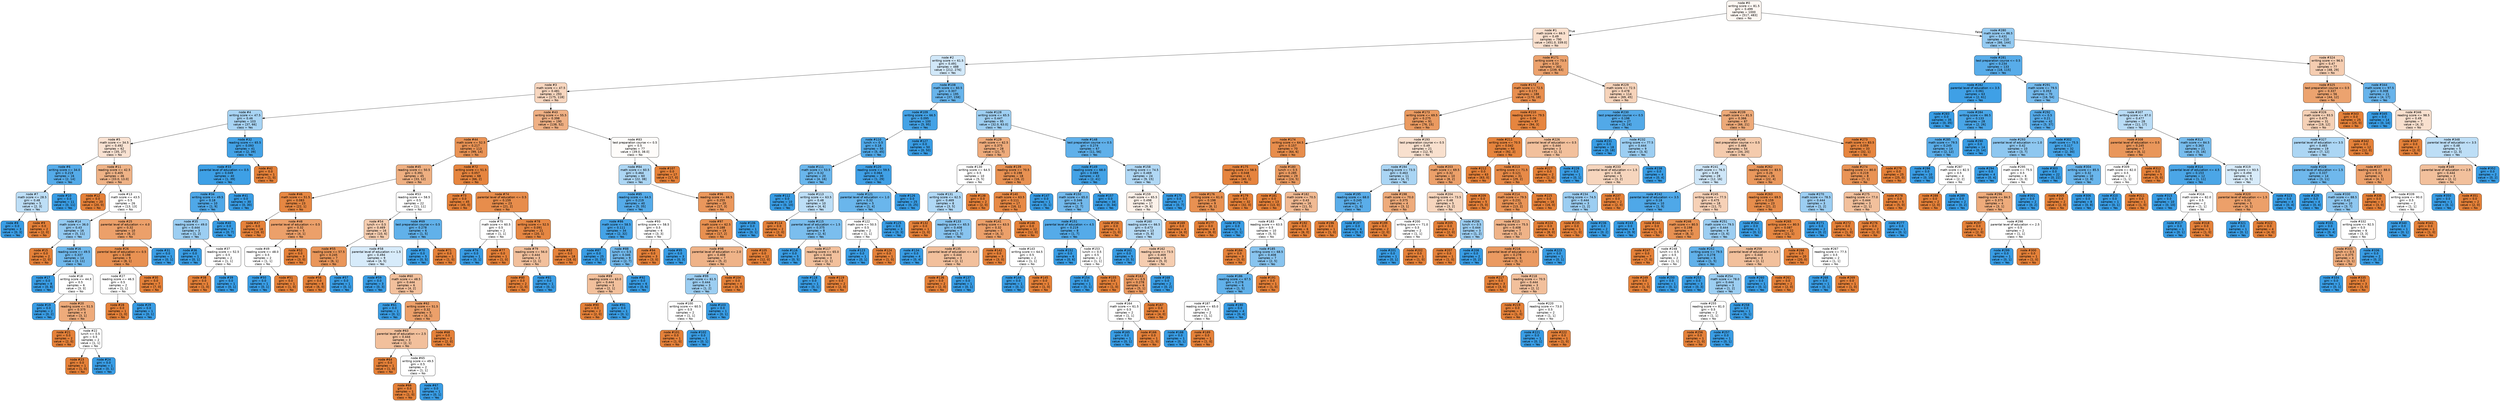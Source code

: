 digraph Tree {
node [shape=box, style="filled, rounded", color="black", fontname="helvetica"] ;
edge [fontname="helvetica"] ;
0 [label="node #0\nwriting score <= 81.5\ngini = 0.499\nsamples = 1000\nvalue = [517, 483]\nclass = No", fillcolor="#fdf7f2"] ;
1 [label="node #1\nmath score <= 66.5\ngini = 0.49\nsamples = 790\nvalue = [451.0, 339.0]\nclass = No", fillcolor="#f9e0ce"] ;
0 -> 1 [labeldistance=2.5, labelangle=45, headlabel="True"] ;
2 [label="node #2\nwriting score <= 61.5\ngini = 0.491\nsamples = 488\nvalue = [212, 276]\nclass = Yes", fillcolor="#d1e8f9"] ;
1 -> 2 ;
3 [label="node #3\nmath score <= 47.5\ngini = 0.481\nsamples = 293\nvalue = [175, 118]\nclass = No", fillcolor="#f7d6bf"] ;
2 -> 3 ;
4 [label="node #4\nwriting score <= 47.5\ngini = 0.46\nsamples = 103\nvalue = [37, 66]\nclass = Yes", fillcolor="#a8d4f4"] ;
3 -> 4 ;
5 [label="node #5\nmath score <= 34.5\ngini = 0.492\nsamples = 62\nvalue = [35, 27]\nclass = No", fillcolor="#f9e2d2"] ;
4 -> 5 ;
6 [label="node #6\nwriting score <= 34.0\ngini = 0.219\nsamples = 16\nvalue = [2, 14]\nclass = Yes", fillcolor="#55abe9"] ;
5 -> 6 ;
7 [label="node #7\nmath score <= 28.5\ngini = 0.48\nsamples = 5\nvalue = [2, 3]\nclass = Yes", fillcolor="#bddef6"] ;
6 -> 7 ;
8 [label="node #8\ngini = 0.0\nsamples = 3\nvalue = [0, 3]\nclass = Yes", fillcolor="#399de5"] ;
7 -> 8 ;
9 [label="node #9\ngini = 0.0\nsamples = 2\nvalue = [2, 0]\nclass = No", fillcolor="#e58139"] ;
7 -> 9 ;
10 [label="node #10\ngini = 0.0\nsamples = 11\nvalue = [0, 11]\nclass = Yes", fillcolor="#399de5"] ;
6 -> 10 ;
11 [label="node #11\nreading score <= 42.5\ngini = 0.405\nsamples = 46\nvalue = [33.0, 13.0]\nclass = No", fillcolor="#efb387"] ;
5 -> 11 ;
12 [label="node #12\ngini = 0.0\nsamples = 20\nvalue = [20, 0]\nclass = No", fillcolor="#e58139"] ;
11 -> 12 ;
13 [label="node #13\nmath score <= 43.5\ngini = 0.5\nsamples = 26\nvalue = [13, 13]\nclass = No", fillcolor="#ffffff"] ;
11 -> 13 ;
14 [label="node #14\nmath score <= 36.0\ngini = 0.43\nsamples = 16\nvalue = [5, 11]\nclass = Yes", fillcolor="#93caf1"] ;
13 -> 14 ;
15 [label="node #15\ngini = 0.0\nsamples = 2\nvalue = [2, 0]\nclass = No", fillcolor="#e58139"] ;
14 -> 15 ;
16 [label="node #16\nreading score <= 49.5\ngini = 0.337\nsamples = 14\nvalue = [3, 11]\nclass = Yes", fillcolor="#6fb8ec"] ;
14 -> 16 ;
17 [label="node #17\ngini = 0.0\nsamples = 8\nvalue = [0, 8]\nclass = Yes", fillcolor="#399de5"] ;
16 -> 17 ;
18 [label="node #18\nwriting score <= 44.5\ngini = 0.5\nsamples = 6\nvalue = [3, 3]\nclass = No", fillcolor="#ffffff"] ;
16 -> 18 ;
19 [label="node #19\ngini = 0.0\nsamples = 2\nvalue = [0, 2]\nclass = Yes", fillcolor="#399de5"] ;
18 -> 19 ;
20 [label="node #20\nreading score <= 51.5\ngini = 0.375\nsamples = 4\nvalue = [3, 1]\nclass = No", fillcolor="#eeab7b"] ;
18 -> 20 ;
21 [label="node #21\ngini = 0.0\nsamples = 2\nvalue = [2, 0]\nclass = No", fillcolor="#e58139"] ;
20 -> 21 ;
22 [label="node #22\nlunch <= 0.5\ngini = 0.5\nsamples = 2\nvalue = [1, 1]\nclass = No", fillcolor="#ffffff"] ;
20 -> 22 ;
23 [label="node #23\ngini = 0.0\nsamples = 1\nvalue = [1, 0]\nclass = No", fillcolor="#e58139"] ;
22 -> 23 ;
24 [label="node #24\ngini = 0.0\nsamples = 1\nvalue = [0, 1]\nclass = Yes", fillcolor="#399de5"] ;
22 -> 24 ;
25 [label="node #25\nparental level of education <= 4.0\ngini = 0.32\nsamples = 10\nvalue = [8, 2]\nclass = No", fillcolor="#eca06a"] ;
13 -> 25 ;
26 [label="node #26\nparental level of education <= 0.5\ngini = 0.198\nsamples = 9\nvalue = [8, 1]\nclass = No", fillcolor="#e89152"] ;
25 -> 26 ;
27 [label="node #27\nreading score <= 46.5\ngini = 0.5\nsamples = 2\nvalue = [1, 1]\nclass = No", fillcolor="#ffffff"] ;
26 -> 27 ;
28 [label="node #28\ngini = 0.0\nsamples = 1\nvalue = [1, 0]\nclass = No", fillcolor="#e58139"] ;
27 -> 28 ;
29 [label="node #29\ngini = 0.0\nsamples = 1\nvalue = [0, 1]\nclass = Yes", fillcolor="#399de5"] ;
27 -> 29 ;
30 [label="node #30\ngini = 0.0\nsamples = 7\nvalue = [7, 0]\nclass = No", fillcolor="#e58139"] ;
26 -> 30 ;
31 [label="node #31\ngini = 0.0\nsamples = 1\nvalue = [0, 1]\nclass = Yes", fillcolor="#399de5"] ;
25 -> 31 ;
32 [label="node #32\nreading score <= 65.5\ngini = 0.093\nsamples = 41\nvalue = [2, 39]\nclass = Yes", fillcolor="#43a2e6"] ;
4 -> 32 ;
33 [label="node #33\nparental level of education <= 0.5\ngini = 0.049\nsamples = 40\nvalue = [1, 39]\nclass = Yes", fillcolor="#3ea0e6"] ;
32 -> 33 ;
34 [label="node #34\nwriting score <= 49.5\ngini = 0.18\nsamples = 10\nvalue = [1, 9]\nclass = Yes", fillcolor="#4fa8e8"] ;
33 -> 34 ;
35 [label="node #35\nreading score <= 49.0\ngini = 0.444\nsamples = 3\nvalue = [1, 2]\nclass = Yes", fillcolor="#9ccef2"] ;
34 -> 35 ;
36 [label="node #36\ngini = 0.0\nsamples = 1\nvalue = [0, 1]\nclass = Yes", fillcolor="#399de5"] ;
35 -> 36 ;
37 [label="node #37\nreading score <= 52.5\ngini = 0.5\nsamples = 2\nvalue = [1, 1]\nclass = No", fillcolor="#ffffff"] ;
35 -> 37 ;
38 [label="node #38\ngini = 0.0\nsamples = 1\nvalue = [1, 0]\nclass = No", fillcolor="#e58139"] ;
37 -> 38 ;
39 [label="node #39\ngini = 0.0\nsamples = 1\nvalue = [0, 1]\nclass = Yes", fillcolor="#399de5"] ;
37 -> 39 ;
40 [label="node #40\ngini = 0.0\nsamples = 7\nvalue = [0, 7]\nclass = Yes", fillcolor="#399de5"] ;
34 -> 40 ;
41 [label="node #41\ngini = 0.0\nsamples = 30\nvalue = [0, 30]\nclass = Yes", fillcolor="#399de5"] ;
33 -> 41 ;
42 [label="node #42\ngini = 0.0\nsamples = 1\nvalue = [1, 0]\nclass = No", fillcolor="#e58139"] ;
32 -> 42 ;
43 [label="node #43\nwriting score <= 55.5\ngini = 0.398\nsamples = 190\nvalue = [138, 52]\nclass = No", fillcolor="#efb084"] ;
3 -> 43 ;
44 [label="node #44\nmath score <= 52.5\ngini = 0.217\nsamples = 113\nvalue = [99, 14]\nclass = No", fillcolor="#e99355"] ;
43 -> 44 ;
45 [label="node #45\nreading score <= 50.5\ngini = 0.391\nsamples = 45\nvalue = [33, 12]\nclass = No", fillcolor="#eeaf81"] ;
44 -> 45 ;
46 [label="node #46\nmath score <= 51.5\ngini = 0.083\nsamples = 23\nvalue = [22, 1]\nclass = No", fillcolor="#e68742"] ;
45 -> 46 ;
47 [label="node #47\ngini = 0.0\nsamples = 18\nvalue = [18, 0]\nclass = No", fillcolor="#e58139"] ;
46 -> 47 ;
48 [label="node #48\nparental level of education <= 0.5\ngini = 0.32\nsamples = 5\nvalue = [4, 1]\nclass = No", fillcolor="#eca06a"] ;
46 -> 48 ;
49 [label="node #49\nreading score <= 48.0\ngini = 0.5\nsamples = 2\nvalue = [1, 1]\nclass = No", fillcolor="#ffffff"] ;
48 -> 49 ;
50 [label="node #50\ngini = 0.0\nsamples = 1\nvalue = [0, 1]\nclass = Yes", fillcolor="#399de5"] ;
49 -> 50 ;
51 [label="node #51\ngini = 0.0\nsamples = 1\nvalue = [1, 0]\nclass = No", fillcolor="#e58139"] ;
49 -> 51 ;
52 [label="node #52\ngini = 0.0\nsamples = 3\nvalue = [3, 0]\nclass = No", fillcolor="#e58139"] ;
48 -> 52 ;
53 [label="node #53\nreading score <= 58.5\ngini = 0.5\nsamples = 22\nvalue = [11, 11]\nclass = No", fillcolor="#ffffff"] ;
45 -> 53 ;
54 [label="node #54\nlunch <= 0.5\ngini = 0.469\nsamples = 16\nvalue = [10, 6]\nclass = No", fillcolor="#f5cdb0"] ;
53 -> 54 ;
55 [label="node #55\nreading score <= 57.5\ngini = 0.245\nsamples = 7\nvalue = [6, 1]\nclass = No", fillcolor="#e9965a"] ;
54 -> 55 ;
56 [label="node #56\ngini = 0.0\nsamples = 6\nvalue = [6, 0]\nclass = No", fillcolor="#e58139"] ;
55 -> 56 ;
57 [label="node #57\ngini = 0.0\nsamples = 1\nvalue = [0, 1]\nclass = Yes", fillcolor="#399de5"] ;
55 -> 57 ;
58 [label="node #58\nparental level of education <= 1.5\ngini = 0.494\nsamples = 9\nvalue = [4, 5]\nclass = Yes", fillcolor="#d7ebfa"] ;
54 -> 58 ;
59 [label="node #59\ngini = 0.0\nsamples = 3\nvalue = [0, 3]\nclass = Yes", fillcolor="#399de5"] ;
58 -> 59 ;
60 [label="node #60\nmath score <= 48.5\ngini = 0.444\nsamples = 6\nvalue = [4, 2]\nclass = No", fillcolor="#f2c09c"] ;
58 -> 60 ;
61 [label="node #61\ngini = 0.0\nsamples = 1\nvalue = [0, 1]\nclass = Yes", fillcolor="#399de5"] ;
60 -> 61 ;
62 [label="node #62\nwriting score <= 51.5\ngini = 0.32\nsamples = 5\nvalue = [4, 1]\nclass = No", fillcolor="#eca06a"] ;
60 -> 62 ;
63 [label="node #63\nparental level of education <= 2.5\ngini = 0.444\nsamples = 3\nvalue = [2, 1]\nclass = No", fillcolor="#f2c09c"] ;
62 -> 63 ;
64 [label="node #64\ngini = 0.0\nsamples = 1\nvalue = [1, 0]\nclass = No", fillcolor="#e58139"] ;
63 -> 64 ;
65 [label="node #65\nwriting score <= 49.5\ngini = 0.5\nsamples = 2\nvalue = [1, 1]\nclass = No", fillcolor="#ffffff"] ;
63 -> 65 ;
66 [label="node #66\ngini = 0.0\nsamples = 1\nvalue = [1, 0]\nclass = No", fillcolor="#e58139"] ;
65 -> 66 ;
67 [label="node #67\ngini = 0.0\nsamples = 1\nvalue = [0, 1]\nclass = Yes", fillcolor="#399de5"] ;
65 -> 67 ;
68 [label="node #68\ngini = 0.0\nsamples = 2\nvalue = [2, 0]\nclass = No", fillcolor="#e58139"] ;
62 -> 68 ;
69 [label="node #69\ntest preparation course <= 0.5\ngini = 0.278\nsamples = 6\nvalue = [1, 5]\nclass = Yes", fillcolor="#61b1ea"] ;
53 -> 69 ;
70 [label="node #70\ngini = 0.0\nsamples = 5\nvalue = [0, 5]\nclass = Yes", fillcolor="#399de5"] ;
69 -> 70 ;
71 [label="node #71\ngini = 0.0\nsamples = 1\nvalue = [1, 0]\nclass = No", fillcolor="#e58139"] ;
69 -> 71 ;
72 [label="node #72\nwriting score <= 51.5\ngini = 0.057\nsamples = 68\nvalue = [66, 2]\nclass = No", fillcolor="#e6853f"] ;
44 -> 72 ;
73 [label="node #73\ngini = 0.0\nsamples = 45\nvalue = [45, 0]\nclass = No", fillcolor="#e58139"] ;
72 -> 73 ;
74 [label="node #74\nparental level of education <= 0.5\ngini = 0.159\nsamples = 23\nvalue = [21, 2]\nclass = No", fillcolor="#e78d4c"] ;
72 -> 74 ;
75 [label="node #75\nmath score <= 60.5\ngini = 0.5\nsamples = 2\nvalue = [1, 1]\nclass = No", fillcolor="#ffffff"] ;
74 -> 75 ;
76 [label="node #76\ngini = 0.0\nsamples = 1\nvalue = [0, 1]\nclass = Yes", fillcolor="#399de5"] ;
75 -> 76 ;
77 [label="node #77\ngini = 0.0\nsamples = 1\nvalue = [1, 0]\nclass = No", fillcolor="#e58139"] ;
75 -> 77 ;
78 [label="node #78\nwriting score <= 52.5\ngini = 0.091\nsamples = 21\nvalue = [20, 1]\nclass = No", fillcolor="#e68743"] ;
74 -> 78 ;
79 [label="node #79\nreading score <= 56.0\ngini = 0.444\nsamples = 3\nvalue = [2, 1]\nclass = No", fillcolor="#f2c09c"] ;
78 -> 79 ;
80 [label="node #80\ngini = 0.0\nsamples = 2\nvalue = [2, 0]\nclass = No", fillcolor="#e58139"] ;
79 -> 80 ;
81 [label="node #81\ngini = 0.0\nsamples = 1\nvalue = [0, 1]\nclass = Yes", fillcolor="#399de5"] ;
79 -> 81 ;
82 [label="node #82\ngini = 0.0\nsamples = 18\nvalue = [18, 0]\nclass = No", fillcolor="#e58139"] ;
78 -> 82 ;
83 [label="node #83\ntest preparation course <= 0.5\ngini = 0.5\nsamples = 77\nvalue = [39.0, 38.0]\nclass = No", fillcolor="#fefcfa"] ;
43 -> 83 ;
84 [label="node #84\nmath score <= 60.5\ngini = 0.464\nsamples = 60\nvalue = [22, 38]\nclass = Yes", fillcolor="#acd6f4"] ;
83 -> 84 ;
85 [label="node #85\nreading score <= 64.5\ngini = 0.219\nsamples = 40\nvalue = [5, 35]\nclass = Yes", fillcolor="#55abe9"] ;
84 -> 85 ;
86 [label="node #86\nmath score <= 58.5\ngini = 0.111\nsamples = 34\nvalue = [2, 32]\nclass = Yes", fillcolor="#45a3e7"] ;
85 -> 86 ;
87 [label="node #87\ngini = 0.0\nsamples = 25\nvalue = [0, 25]\nclass = Yes", fillcolor="#399de5"] ;
86 -> 87 ;
88 [label="node #88\nlunch <= 0.5\ngini = 0.346\nsamples = 9\nvalue = [2, 7]\nclass = Yes", fillcolor="#72b9ec"] ;
86 -> 88 ;
89 [label="node #89\nreading score <= 63.0\ngini = 0.444\nsamples = 3\nvalue = [2, 1]\nclass = No", fillcolor="#f2c09c"] ;
88 -> 89 ;
90 [label="node #90\ngini = 0.0\nsamples = 2\nvalue = [2, 0]\nclass = No", fillcolor="#e58139"] ;
89 -> 90 ;
91 [label="node #91\ngini = 0.0\nsamples = 1\nvalue = [0, 1]\nclass = Yes", fillcolor="#399de5"] ;
89 -> 91 ;
92 [label="node #92\ngini = 0.0\nsamples = 6\nvalue = [0, 6]\nclass = Yes", fillcolor="#399de5"] ;
88 -> 92 ;
93 [label="node #93\nwriting score <= 58.5\ngini = 0.5\nsamples = 6\nvalue = [3, 3]\nclass = No", fillcolor="#ffffff"] ;
85 -> 93 ;
94 [label="node #94\ngini = 0.0\nsamples = 3\nvalue = [3, 0]\nclass = No", fillcolor="#e58139"] ;
93 -> 94 ;
95 [label="node #95\ngini = 0.0\nsamples = 3\nvalue = [0, 3]\nclass = Yes", fillcolor="#399de5"] ;
93 -> 95 ;
96 [label="node #96\nreading score <= 66.5\ngini = 0.255\nsamples = 20\nvalue = [17, 3]\nclass = No", fillcolor="#ea975c"] ;
84 -> 96 ;
97 [label="node #97\nmath score <= 62.5\ngini = 0.188\nsamples = 19\nvalue = [17, 2]\nclass = No", fillcolor="#e89050"] ;
96 -> 97 ;
98 [label="node #98\nparental level of education <= 2.0\ngini = 0.408\nsamples = 7\nvalue = [5, 2]\nclass = No", fillcolor="#efb388"] ;
97 -> 98 ;
99 [label="node #99\nmath score <= 61.5\ngini = 0.444\nsamples = 3\nvalue = [1, 2]\nclass = Yes", fillcolor="#9ccef2"] ;
98 -> 99 ;
100 [label="node #100\nwriting score <= 60.5\ngini = 0.5\nsamples = 2\nvalue = [1, 1]\nclass = No", fillcolor="#ffffff"] ;
99 -> 100 ;
101 [label="node #101\ngini = 0.0\nsamples = 1\nvalue = [1, 0]\nclass = No", fillcolor="#e58139"] ;
100 -> 101 ;
102 [label="node #102\ngini = 0.0\nsamples = 1\nvalue = [0, 1]\nclass = Yes", fillcolor="#399de5"] ;
100 -> 102 ;
103 [label="node #103\ngini = 0.0\nsamples = 1\nvalue = [0, 1]\nclass = Yes", fillcolor="#399de5"] ;
99 -> 103 ;
104 [label="node #104\ngini = 0.0\nsamples = 4\nvalue = [4, 0]\nclass = No", fillcolor="#e58139"] ;
98 -> 104 ;
105 [label="node #105\ngini = 0.0\nsamples = 12\nvalue = [12, 0]\nclass = No", fillcolor="#e58139"] ;
97 -> 105 ;
106 [label="node #106\ngini = 0.0\nsamples = 1\nvalue = [0, 1]\nclass = Yes", fillcolor="#399de5"] ;
96 -> 106 ;
107 [label="node #107\ngini = 0.0\nsamples = 17\nvalue = [17, 0]\nclass = No", fillcolor="#e58139"] ;
83 -> 107 ;
108 [label="node #108\nmath score <= 60.5\ngini = 0.307\nsamples = 195\nvalue = [37, 158]\nclass = Yes", fillcolor="#67b4eb"] ;
2 -> 108 ;
109 [label="node #109\nwriting score <= 66.5\ngini = 0.095\nsamples = 100\nvalue = [5, 95]\nclass = Yes", fillcolor="#43a2e6"] ;
108 -> 109 ;
110 [label="node #110\nlunch <= 0.5\ngini = 0.18\nsamples = 50\nvalue = [5, 45]\nclass = Yes", fillcolor="#4fa8e8"] ;
109 -> 110 ;
111 [label="node #111\nmath score <= 53.5\ngini = 0.32\nsamples = 20\nvalue = [4, 16]\nclass = Yes", fillcolor="#6ab6ec"] ;
110 -> 111 ;
112 [label="node #112\ngini = 0.0\nsamples = 10\nvalue = [0, 10]\nclass = Yes", fillcolor="#399de5"] ;
111 -> 112 ;
113 [label="node #113\nwriting score <= 63.5\ngini = 0.48\nsamples = 10\nvalue = [4, 6]\nclass = Yes", fillcolor="#bddef6"] ;
111 -> 113 ;
114 [label="node #114\ngini = 0.0\nsamples = 2\nvalue = [2, 0]\nclass = No", fillcolor="#e58139"] ;
113 -> 114 ;
115 [label="node #115\nparental level of education <= 1.5\ngini = 0.375\nsamples = 8\nvalue = [2, 6]\nclass = Yes", fillcolor="#7bbeee"] ;
113 -> 115 ;
116 [label="node #116\ngini = 0.0\nsamples = 5\nvalue = [0, 5]\nclass = Yes", fillcolor="#399de5"] ;
115 -> 116 ;
117 [label="node #117\nreading score <= 65.0\ngini = 0.444\nsamples = 3\nvalue = [2, 1]\nclass = No", fillcolor="#f2c09c"] ;
115 -> 117 ;
118 [label="node #118\ngini = 0.0\nsamples = 1\nvalue = [0, 1]\nclass = Yes", fillcolor="#399de5"] ;
117 -> 118 ;
119 [label="node #119\ngini = 0.0\nsamples = 2\nvalue = [2, 0]\nclass = No", fillcolor="#e58139"] ;
117 -> 119 ;
120 [label="node #120\nreading score <= 59.5\ngini = 0.064\nsamples = 30\nvalue = [1, 29]\nclass = Yes", fillcolor="#40a0e6"] ;
110 -> 120 ;
121 [label="node #121\nparental level of education <= 1.0\ngini = 0.32\nsamples = 5\nvalue = [1, 4]\nclass = Yes", fillcolor="#6ab6ec"] ;
120 -> 121 ;
122 [label="node #122\nmath score <= 50.5\ngini = 0.5\nsamples = 2\nvalue = [1, 1]\nclass = No", fillcolor="#ffffff"] ;
121 -> 122 ;
123 [label="node #123\ngini = 0.0\nsamples = 1\nvalue = [0, 1]\nclass = Yes", fillcolor="#399de5"] ;
122 -> 123 ;
124 [label="node #124\ngini = 0.0\nsamples = 1\nvalue = [1, 0]\nclass = No", fillcolor="#e58139"] ;
122 -> 124 ;
125 [label="node #125\ngini = 0.0\nsamples = 3\nvalue = [0, 3]\nclass = Yes", fillcolor="#399de5"] ;
121 -> 125 ;
126 [label="node #126\ngini = 0.0\nsamples = 25\nvalue = [0, 25]\nclass = Yes", fillcolor="#399de5"] ;
120 -> 126 ;
127 [label="node #127\ngini = 0.0\nsamples = 50\nvalue = [0, 50]\nclass = Yes", fillcolor="#399de5"] ;
109 -> 127 ;
128 [label="node #128\nwriting score <= 65.5\ngini = 0.447\nsamples = 95\nvalue = [32.0, 63.0]\nclass = Yes", fillcolor="#9ecff2"] ;
108 -> 128 ;
129 [label="node #129\nmath score <= 62.5\ngini = 0.375\nsamples = 28\nvalue = [21, 7]\nclass = No", fillcolor="#eeab7b"] ;
128 -> 129 ;
130 [label="node #130\nwriting score <= 64.5\ngini = 0.5\nsamples = 10\nvalue = [5, 5]\nclass = No", fillcolor="#ffffff"] ;
129 -> 130 ;
131 [label="node #131\nwriting score <= 62.5\ngini = 0.469\nsamples = 8\nvalue = [3, 5]\nclass = Yes", fillcolor="#b0d8f5"] ;
130 -> 131 ;
132 [label="node #132\ngini = 0.0\nsamples = 1\nvalue = [1, 0]\nclass = No", fillcolor="#e58139"] ;
131 -> 132 ;
133 [label="node #133\nreading score <= 65.5\ngini = 0.408\nsamples = 7\nvalue = [2, 5]\nclass = Yes", fillcolor="#88c4ef"] ;
131 -> 133 ;
134 [label="node #134\ngini = 0.0\nsamples = 4\nvalue = [0, 4]\nclass = Yes", fillcolor="#399de5"] ;
133 -> 134 ;
135 [label="node #135\nparental level of education <= 4.0\ngini = 0.444\nsamples = 3\nvalue = [2, 1]\nclass = No", fillcolor="#f2c09c"] ;
133 -> 135 ;
136 [label="node #136\ngini = 0.0\nsamples = 2\nvalue = [2, 0]\nclass = No", fillcolor="#e58139"] ;
135 -> 136 ;
137 [label="node #137\ngini = 0.0\nsamples = 1\nvalue = [0, 1]\nclass = Yes", fillcolor="#399de5"] ;
135 -> 137 ;
138 [label="node #138\ngini = 0.0\nsamples = 2\nvalue = [2, 0]\nclass = No", fillcolor="#e58139"] ;
130 -> 138 ;
139 [label="node #139\nreading score <= 70.5\ngini = 0.198\nsamples = 18\nvalue = [16, 2]\nclass = No", fillcolor="#e89152"] ;
129 -> 139 ;
140 [label="node #140\nmath score <= 63.5\ngini = 0.111\nsamples = 17\nvalue = [16, 1]\nclass = No", fillcolor="#e78945"] ;
139 -> 140 ;
141 [label="node #141\nwriting score <= 63.5\ngini = 0.32\nsamples = 5\nvalue = [4, 1]\nclass = No", fillcolor="#eca06a"] ;
140 -> 141 ;
142 [label="node #142\ngini = 0.0\nsamples = 3\nvalue = [3, 0]\nclass = No", fillcolor="#e58139"] ;
141 -> 142 ;
143 [label="node #143\nwriting score <= 64.5\ngini = 0.5\nsamples = 2\nvalue = [1, 1]\nclass = No", fillcolor="#ffffff"] ;
141 -> 143 ;
144 [label="node #144\ngini = 0.0\nsamples = 1\nvalue = [0, 1]\nclass = Yes", fillcolor="#399de5"] ;
143 -> 144 ;
145 [label="node #145\ngini = 0.0\nsamples = 1\nvalue = [1, 0]\nclass = No", fillcolor="#e58139"] ;
143 -> 145 ;
146 [label="node #146\ngini = 0.0\nsamples = 12\nvalue = [12, 0]\nclass = No", fillcolor="#e58139"] ;
140 -> 146 ;
147 [label="node #147\ngini = 0.0\nsamples = 1\nvalue = [0, 1]\nclass = Yes", fillcolor="#399de5"] ;
139 -> 147 ;
148 [label="node #148\ntest preparation course <= 0.5\ngini = 0.274\nsamples = 67\nvalue = [11, 56]\nclass = Yes", fillcolor="#60b0ea"] ;
128 -> 148 ;
149 [label="node #149\nreading score <= 68.0\ngini = 0.089\nsamples = 43\nvalue = [2, 41]\nclass = Yes", fillcolor="#43a2e6"] ;
148 -> 149 ;
150 [label="node #150\nmath score <= 65.0\ngini = 0.346\nsamples = 9\nvalue = [2, 7]\nclass = Yes", fillcolor="#72b9ec"] ;
149 -> 150 ;
151 [label="node #151\nparental level of education <= 4.5\ngini = 0.219\nsamples = 8\nvalue = [1, 7]\nclass = Yes", fillcolor="#55abe9"] ;
150 -> 151 ;
152 [label="node #152\ngini = 0.0\nsamples = 6\nvalue = [0, 6]\nclass = Yes", fillcolor="#399de5"] ;
151 -> 152 ;
153 [label="node #153\nlunch <= 0.5\ngini = 0.5\nsamples = 2\nvalue = [1, 1]\nclass = No", fillcolor="#ffffff"] ;
151 -> 153 ;
154 [label="node #154\ngini = 0.0\nsamples = 1\nvalue = [0, 1]\nclass = Yes", fillcolor="#399de5"] ;
153 -> 154 ;
155 [label="node #155\ngini = 0.0\nsamples = 1\nvalue = [1, 0]\nclass = No", fillcolor="#e58139"] ;
153 -> 155 ;
156 [label="node #156\ngini = 0.0\nsamples = 1\nvalue = [1, 0]\nclass = No", fillcolor="#e58139"] ;
150 -> 156 ;
157 [label="node #157\ngini = 0.0\nsamples = 34\nvalue = [0, 34]\nclass = Yes", fillcolor="#399de5"] ;
149 -> 157 ;
158 [label="node #158\nwriting score <= 74.5\ngini = 0.469\nsamples = 24\nvalue = [9, 15]\nclass = Yes", fillcolor="#b0d8f5"] ;
148 -> 158 ;
159 [label="node #159\nmath score <= 65.5\ngini = 0.498\nsamples = 17\nvalue = [9, 8]\nclass = No", fillcolor="#fcf1e9"] ;
158 -> 159 ;
160 [label="node #160\nreading score <= 66.5\ngini = 0.473\nsamples = 13\nvalue = [5, 8]\nclass = Yes", fillcolor="#b5daf5"] ;
159 -> 160 ;
161 [label="node #161\ngini = 0.0\nsamples = 5\nvalue = [0, 5]\nclass = Yes", fillcolor="#399de5"] ;
160 -> 161 ;
162 [label="node #162\nreading score <= 73.5\ngini = 0.469\nsamples = 8\nvalue = [5, 3]\nclass = No", fillcolor="#f5cdb0"] ;
160 -> 162 ;
163 [label="node #163\nlunch <= 0.5\ngini = 0.278\nsamples = 6\nvalue = [5, 1]\nclass = No", fillcolor="#ea9a61"] ;
162 -> 163 ;
164 [label="node #164\nmath score <= 61.5\ngini = 0.5\nsamples = 2\nvalue = [1, 1]\nclass = No", fillcolor="#ffffff"] ;
163 -> 164 ;
165 [label="node #165\ngini = 0.0\nsamples = 1\nvalue = [0, 1]\nclass = Yes", fillcolor="#399de5"] ;
164 -> 165 ;
166 [label="node #166\ngini = 0.0\nsamples = 1\nvalue = [1, 0]\nclass = No", fillcolor="#e58139"] ;
164 -> 166 ;
167 [label="node #167\ngini = 0.0\nsamples = 4\nvalue = [4, 0]\nclass = No", fillcolor="#e58139"] ;
163 -> 167 ;
168 [label="node #168\ngini = 0.0\nsamples = 2\nvalue = [0, 2]\nclass = Yes", fillcolor="#399de5"] ;
162 -> 168 ;
169 [label="node #169\ngini = 0.0\nsamples = 4\nvalue = [4, 0]\nclass = No", fillcolor="#e58139"] ;
159 -> 169 ;
170 [label="node #170\ngini = 0.0\nsamples = 7\nvalue = [0, 7]\nclass = Yes", fillcolor="#399de5"] ;
158 -> 170 ;
171 [label="node #171\nwriting score <= 73.5\ngini = 0.33\nsamples = 302\nvalue = [239, 63]\nclass = No", fillcolor="#eca26d"] ;
1 -> 171 ;
172 [label="node #172\nmath score <= 72.5\ngini = 0.173\nsamples = 188\nvalue = [170, 18]\nclass = No", fillcolor="#e88e4e"] ;
171 -> 172 ;
173 [label="node #173\nwriting score <= 69.5\ngini = 0.275\nsamples = 91\nvalue = [76, 15]\nclass = No", fillcolor="#ea9a60"] ;
172 -> 173 ;
174 [label="node #174\nwriting score <= 64.5\ngini = 0.157\nsamples = 70\nvalue = [64, 6]\nclass = No", fillcolor="#e78d4c"] ;
173 -> 174 ;
175 [label="node #175\nreading score <= 58.5\ngini = 0.048\nsamples = 41\nvalue = [40, 1]\nclass = No", fillcolor="#e6843e"] ;
174 -> 175 ;
176 [label="node #176\nwriting score <= 61.0\ngini = 0.198\nsamples = 9\nvalue = [8, 1]\nclass = No", fillcolor="#e89152"] ;
175 -> 176 ;
177 [label="node #177\ngini = 0.0\nsamples = 8\nvalue = [8, 0]\nclass = No", fillcolor="#e58139"] ;
176 -> 177 ;
178 [label="node #178\ngini = 0.0\nsamples = 1\nvalue = [0, 1]\nclass = Yes", fillcolor="#399de5"] ;
176 -> 178 ;
179 [label="node #179\ngini = 0.0\nsamples = 32\nvalue = [32, 0]\nclass = No", fillcolor="#e58139"] ;
175 -> 179 ;
180 [label="node #180\nlunch <= 0.5\ngini = 0.285\nsamples = 29\nvalue = [24, 5]\nclass = No", fillcolor="#ea9b62"] ;
174 -> 180 ;
181 [label="node #181\ngini = 0.0\nsamples = 13\nvalue = [13, 0]\nclass = No", fillcolor="#e58139"] ;
180 -> 181 ;
182 [label="node #182\nmath score <= 70.5\ngini = 0.43\nsamples = 16\nvalue = [11, 5]\nclass = No", fillcolor="#f1ba93"] ;
180 -> 182 ;
183 [label="node #183\nreading score <= 63.5\ngini = 0.5\nsamples = 10\nvalue = [5, 5]\nclass = No", fillcolor="#ffffff"] ;
182 -> 183 ;
184 [label="node #184\ngini = 0.0\nsamples = 3\nvalue = [3, 0]\nclass = No", fillcolor="#e58139"] ;
183 -> 184 ;
185 [label="node #185\nwriting score <= 68.5\ngini = 0.408\nsamples = 7\nvalue = [2, 5]\nclass = Yes", fillcolor="#88c4ef"] ;
183 -> 185 ;
186 [label="node #186\nreading score <= 67.5\ngini = 0.278\nsamples = 6\nvalue = [1, 5]\nclass = Yes", fillcolor="#61b1ea"] ;
185 -> 186 ;
187 [label="node #187\nreading score <= 65.0\ngini = 0.5\nsamples = 2\nvalue = [1, 1]\nclass = No", fillcolor="#ffffff"] ;
186 -> 187 ;
188 [label="node #188\ngini = 0.0\nsamples = 1\nvalue = [0, 1]\nclass = Yes", fillcolor="#399de5"] ;
187 -> 188 ;
189 [label="node #189\ngini = 0.0\nsamples = 1\nvalue = [1, 0]\nclass = No", fillcolor="#e58139"] ;
187 -> 189 ;
190 [label="node #190\ngini = 0.0\nsamples = 4\nvalue = [0, 4]\nclass = Yes", fillcolor="#399de5"] ;
186 -> 190 ;
191 [label="node #191\ngini = 0.0\nsamples = 1\nvalue = [1, 0]\nclass = No", fillcolor="#e58139"] ;
185 -> 191 ;
192 [label="node #192\ngini = 0.0\nsamples = 6\nvalue = [6, 0]\nclass = No", fillcolor="#e58139"] ;
182 -> 192 ;
193 [label="node #193\ntest preparation course <= 0.5\ngini = 0.49\nsamples = 21\nvalue = [12, 9]\nclass = No", fillcolor="#f8e0ce"] ;
173 -> 193 ;
194 [label="node #194\nreading score <= 73.5\ngini = 0.463\nsamples = 11\nvalue = [4, 7]\nclass = Yes", fillcolor="#aad5f4"] ;
193 -> 194 ;
195 [label="node #195\nreading score <= 68.0\ngini = 0.245\nsamples = 7\nvalue = [1, 6]\nclass = Yes", fillcolor="#5aade9"] ;
194 -> 195 ;
196 [label="node #196\ngini = 0.0\nsamples = 1\nvalue = [1, 0]\nclass = No", fillcolor="#e58139"] ;
195 -> 196 ;
197 [label="node #197\ngini = 0.0\nsamples = 6\nvalue = [0, 6]\nclass = Yes", fillcolor="#399de5"] ;
195 -> 197 ;
198 [label="node #198\nmath score <= 70.0\ngini = 0.375\nsamples = 4\nvalue = [3, 1]\nclass = No", fillcolor="#eeab7b"] ;
194 -> 198 ;
199 [label="node #199\ngini = 0.0\nsamples = 2\nvalue = [2, 0]\nclass = No", fillcolor="#e58139"] ;
198 -> 199 ;
200 [label="node #200\nwriting score <= 71.0\ngini = 0.5\nsamples = 2\nvalue = [1, 1]\nclass = No", fillcolor="#ffffff"] ;
198 -> 200 ;
201 [label="node #201\ngini = 0.0\nsamples = 1\nvalue = [0, 1]\nclass = Yes", fillcolor="#399de5"] ;
200 -> 201 ;
202 [label="node #202\ngini = 0.0\nsamples = 1\nvalue = [1, 0]\nclass = No", fillcolor="#e58139"] ;
200 -> 202 ;
203 [label="node #203\nmath score <= 69.5\ngini = 0.32\nsamples = 10\nvalue = [8, 2]\nclass = No", fillcolor="#eca06a"] ;
193 -> 203 ;
204 [label="node #204\nreading score <= 73.5\ngini = 0.48\nsamples = 5\nvalue = [3, 2]\nclass = No", fillcolor="#f6d5bd"] ;
203 -> 204 ;
205 [label="node #205\ngini = 0.0\nsamples = 2\nvalue = [2, 0]\nclass = No", fillcolor="#e58139"] ;
204 -> 205 ;
206 [label="node #206\nlunch <= 0.5\ngini = 0.444\nsamples = 3\nvalue = [1, 2]\nclass = Yes", fillcolor="#9ccef2"] ;
204 -> 206 ;
207 [label="node #207\ngini = 0.0\nsamples = 1\nvalue = [1, 0]\nclass = No", fillcolor="#e58139"] ;
206 -> 207 ;
208 [label="node #208\ngini = 0.0\nsamples = 2\nvalue = [0, 2]\nclass = Yes", fillcolor="#399de5"] ;
206 -> 208 ;
209 [label="node #209\ngini = 0.0\nsamples = 5\nvalue = [5, 0]\nclass = No", fillcolor="#e58139"] ;
203 -> 209 ;
210 [label="node #210\nreading score <= 79.5\ngini = 0.06\nsamples = 97\nvalue = [94, 3]\nclass = No", fillcolor="#e6853f"] ;
172 -> 210 ;
211 [label="node #211\nwriting score <= 70.5\ngini = 0.042\nsamples = 94\nvalue = [92, 2]\nclass = No", fillcolor="#e6843d"] ;
210 -> 211 ;
212 [label="node #212\ngini = 0.0\nsamples = 63\nvalue = [63, 0]\nclass = No", fillcolor="#e58139"] ;
211 -> 212 ;
213 [label="node #213\nwriting score <= 71.5\ngini = 0.121\nsamples = 31\nvalue = [29, 2]\nclass = No", fillcolor="#e78a47"] ;
211 -> 213 ;
214 [label="node #214\nmath score <= 79.5\ngini = 0.231\nsamples = 15\nvalue = [13, 2]\nclass = No", fillcolor="#e99457"] ;
213 -> 214 ;
215 [label="node #215\nreading score <= 75.5\ngini = 0.408\nsamples = 7\nvalue = [5, 2]\nclass = No", fillcolor="#efb388"] ;
214 -> 215 ;
216 [label="node #216\nparental level of education <= 2.5\ngini = 0.278\nsamples = 6\nvalue = [5, 1]\nclass = No", fillcolor="#ea9a61"] ;
215 -> 216 ;
217 [label="node #217\ngini = 0.0\nsamples = 3\nvalue = [3, 0]\nclass = No", fillcolor="#e58139"] ;
216 -> 217 ;
218 [label="node #218\nreading score <= 70.5\ngini = 0.444\nsamples = 3\nvalue = [2, 1]\nclass = No", fillcolor="#f2c09c"] ;
216 -> 218 ;
219 [label="node #219\ngini = 0.0\nsamples = 1\nvalue = [1, 0]\nclass = No", fillcolor="#e58139"] ;
218 -> 219 ;
220 [label="node #220\nreading score <= 73.0\ngini = 0.5\nsamples = 2\nvalue = [1, 1]\nclass = No", fillcolor="#ffffff"] ;
218 -> 220 ;
221 [label="node #221\ngini = 0.0\nsamples = 1\nvalue = [0, 1]\nclass = Yes", fillcolor="#399de5"] ;
220 -> 221 ;
222 [label="node #222\ngini = 0.0\nsamples = 1\nvalue = [1, 0]\nclass = No", fillcolor="#e58139"] ;
220 -> 222 ;
223 [label="node #223\ngini = 0.0\nsamples = 1\nvalue = [0, 1]\nclass = Yes", fillcolor="#399de5"] ;
215 -> 223 ;
224 [label="node #224\ngini = 0.0\nsamples = 8\nvalue = [8, 0]\nclass = No", fillcolor="#e58139"] ;
214 -> 224 ;
225 [label="node #225\ngini = 0.0\nsamples = 16\nvalue = [16, 0]\nclass = No", fillcolor="#e58139"] ;
213 -> 225 ;
226 [label="node #226\nparental level of education <= 0.5\ngini = 0.444\nsamples = 3\nvalue = [2, 1]\nclass = No", fillcolor="#f2c09c"] ;
210 -> 226 ;
227 [label="node #227\ngini = 0.0\nsamples = 2\nvalue = [2, 0]\nclass = No", fillcolor="#e58139"] ;
226 -> 227 ;
228 [label="node #228\ngini = 0.0\nsamples = 1\nvalue = [0, 1]\nclass = Yes", fillcolor="#399de5"] ;
226 -> 228 ;
229 [label="node #229\nmath score <= 72.5\ngini = 0.478\nsamples = 114\nvalue = [69, 45]\nclass = No", fillcolor="#f6d3ba"] ;
171 -> 229 ;
230 [label="node #230\ntest preparation course <= 0.5\ngini = 0.198\nsamples = 27\nvalue = [3, 24]\nclass = Yes", fillcolor="#52a9e8"] ;
229 -> 230 ;
231 [label="node #231\ngini = 0.0\nsamples = 18\nvalue = [0, 18]\nclass = Yes", fillcolor="#399de5"] ;
230 -> 231 ;
232 [label="node #232\nwriting score <= 77.5\ngini = 0.444\nsamples = 9\nvalue = [3, 6]\nclass = Yes", fillcolor="#9ccef2"] ;
230 -> 232 ;
233 [label="node #233\nparental level of education <= 1.5\ngini = 0.48\nsamples = 5\nvalue = [3, 2]\nclass = No", fillcolor="#f6d5bd"] ;
232 -> 233 ;
234 [label="node #234\nwriting score <= 74.5\ngini = 0.444\nsamples = 3\nvalue = [1, 2]\nclass = Yes", fillcolor="#9ccef2"] ;
233 -> 234 ;
235 [label="node #235\ngini = 0.0\nsamples = 1\nvalue = [1, 0]\nclass = No", fillcolor="#e58139"] ;
234 -> 235 ;
236 [label="node #236\ngini = 0.0\nsamples = 2\nvalue = [0, 2]\nclass = Yes", fillcolor="#399de5"] ;
234 -> 236 ;
237 [label="node #237\ngini = 0.0\nsamples = 2\nvalue = [2, 0]\nclass = No", fillcolor="#e58139"] ;
233 -> 237 ;
238 [label="node #238\ngini = 0.0\nsamples = 4\nvalue = [0, 4]\nclass = Yes", fillcolor="#399de5"] ;
232 -> 238 ;
239 [label="node #239\nmath score <= 81.5\ngini = 0.366\nsamples = 87\nvalue = [66, 21]\nclass = No", fillcolor="#eda978"] ;
229 -> 239 ;
240 [label="node #240\ntest preparation course <= 0.5\ngini = 0.466\nsamples = 54\nvalue = [34, 20]\nclass = No", fillcolor="#f4cbad"] ;
239 -> 240 ;
241 [label="node #241\nmath score <= 76.5\ngini = 0.49\nsamples = 28\nvalue = [12, 16]\nclass = Yes", fillcolor="#cee6f8"] ;
240 -> 241 ;
242 [label="node #242\nparental level of education <= 3.5\ngini = 0.18\nsamples = 10\nvalue = [1, 9]\nclass = Yes", fillcolor="#4fa8e8"] ;
241 -> 242 ;
243 [label="node #243\ngini = 0.0\nsamples = 9\nvalue = [0, 9]\nclass = Yes", fillcolor="#399de5"] ;
242 -> 243 ;
244 [label="node #244\ngini = 0.0\nsamples = 1\nvalue = [1, 0]\nclass = No", fillcolor="#e58139"] ;
242 -> 244 ;
245 [label="node #245\nwriting score <= 77.5\ngini = 0.475\nsamples = 18\nvalue = [11, 7]\nclass = No", fillcolor="#f6d1b7"] ;
241 -> 245 ;
246 [label="node #246\nmath score <= 80.5\ngini = 0.198\nsamples = 9\nvalue = [8, 1]\nclass = No", fillcolor="#e89152"] ;
245 -> 246 ;
247 [label="node #247\ngini = 0.0\nsamples = 7\nvalue = [7, 0]\nclass = No", fillcolor="#e58139"] ;
246 -> 247 ;
248 [label="node #248\nlunch <= 0.5\ngini = 0.5\nsamples = 2\nvalue = [1, 1]\nclass = No", fillcolor="#ffffff"] ;
246 -> 248 ;
249 [label="node #249\ngini = 0.0\nsamples = 1\nvalue = [1, 0]\nclass = No", fillcolor="#e58139"] ;
248 -> 249 ;
250 [label="node #250\ngini = 0.0\nsamples = 1\nvalue = [0, 1]\nclass = Yes", fillcolor="#399de5"] ;
248 -> 250 ;
251 [label="node #251\nmath score <= 79.5\ngini = 0.444\nsamples = 9\nvalue = [3, 6]\nclass = Yes", fillcolor="#9ccef2"] ;
245 -> 251 ;
252 [label="node #252\nwriting score <= 79.5\ngini = 0.278\nsamples = 6\nvalue = [1, 5]\nclass = Yes", fillcolor="#61b1ea"] ;
251 -> 252 ;
253 [label="node #253\ngini = 0.0\nsamples = 3\nvalue = [0, 3]\nclass = Yes", fillcolor="#399de5"] ;
252 -> 253 ;
254 [label="node #254\nmath score <= 78.0\ngini = 0.444\nsamples = 3\nvalue = [1, 2]\nclass = Yes", fillcolor="#9ccef2"] ;
252 -> 254 ;
255 [label="node #255\nreading score <= 81.0\ngini = 0.5\nsamples = 2\nvalue = [1, 1]\nclass = No", fillcolor="#ffffff"] ;
254 -> 255 ;
256 [label="node #256\ngini = 0.0\nsamples = 1\nvalue = [1, 0]\nclass = No", fillcolor="#e58139"] ;
255 -> 256 ;
257 [label="node #257\ngini = 0.0\nsamples = 1\nvalue = [0, 1]\nclass = Yes", fillcolor="#399de5"] ;
255 -> 257 ;
258 [label="node #258\ngini = 0.0\nsamples = 1\nvalue = [0, 1]\nclass = Yes", fillcolor="#399de5"] ;
254 -> 258 ;
259 [label="node #259\nparental level of education <= 1.5\ngini = 0.444\nsamples = 3\nvalue = [2, 1]\nclass = No", fillcolor="#f2c09c"] ;
251 -> 259 ;
260 [label="node #260\ngini = 0.0\nsamples = 1\nvalue = [0, 1]\nclass = Yes", fillcolor="#399de5"] ;
259 -> 260 ;
261 [label="node #261\ngini = 0.0\nsamples = 2\nvalue = [2, 0]\nclass = No", fillcolor="#e58139"] ;
259 -> 261 ;
262 [label="node #262\nreading score <= 83.5\ngini = 0.26\nsamples = 26\nvalue = [22, 4]\nclass = No", fillcolor="#ea985d"] ;
240 -> 262 ;
263 [label="node #263\nreading score <= 69.5\ngini = 0.159\nsamples = 23\nvalue = [21, 2]\nclass = No", fillcolor="#e78d4c"] ;
262 -> 263 ;
264 [label="node #264\ngini = 0.0\nsamples = 1\nvalue = [0, 1]\nclass = Yes", fillcolor="#399de5"] ;
263 -> 264 ;
265 [label="node #265\nwriting score <= 80.5\ngini = 0.087\nsamples = 22\nvalue = [21, 1]\nclass = No", fillcolor="#e68742"] ;
263 -> 265 ;
266 [label="node #266\ngini = 0.0\nsamples = 20\nvalue = [20, 0]\nclass = No", fillcolor="#e58139"] ;
265 -> 266 ;
267 [label="node #267\nreading score <= 77.5\ngini = 0.5\nsamples = 2\nvalue = [1, 1]\nclass = No", fillcolor="#ffffff"] ;
265 -> 267 ;
268 [label="node #268\ngini = 0.0\nsamples = 1\nvalue = [0, 1]\nclass = Yes", fillcolor="#399de5"] ;
267 -> 268 ;
269 [label="node #269\ngini = 0.0\nsamples = 1\nvalue = [1, 0]\nclass = No", fillcolor="#e58139"] ;
267 -> 269 ;
270 [label="node #270\nmath score <= 78.5\ngini = 0.444\nsamples = 3\nvalue = [1, 2]\nclass = Yes", fillcolor="#9ccef2"] ;
262 -> 270 ;
271 [label="node #271\ngini = 0.0\nsamples = 2\nvalue = [0, 2]\nclass = Yes", fillcolor="#399de5"] ;
270 -> 271 ;
272 [label="node #272\ngini = 0.0\nsamples = 1\nvalue = [1, 0]\nclass = No", fillcolor="#e58139"] ;
270 -> 272 ;
273 [label="node #273\nmath score <= 83.5\ngini = 0.059\nsamples = 33\nvalue = [32, 1]\nclass = No", fillcolor="#e6853f"] ;
239 -> 273 ;
274 [label="node #274\nreading score <= 80.0\ngini = 0.219\nsamples = 8\nvalue = [7, 1]\nclass = No", fillcolor="#e99355"] ;
273 -> 274 ;
275 [label="node #275\nreading score <= 77.0\ngini = 0.444\nsamples = 3\nvalue = [2, 1]\nclass = No", fillcolor="#f2c09c"] ;
274 -> 275 ;
276 [label="node #276\ngini = 0.0\nsamples = 2\nvalue = [2, 0]\nclass = No", fillcolor="#e58139"] ;
275 -> 276 ;
277 [label="node #277\ngini = 0.0\nsamples = 1\nvalue = [0, 1]\nclass = Yes", fillcolor="#399de5"] ;
275 -> 277 ;
278 [label="node #278\ngini = 0.0\nsamples = 5\nvalue = [5, 0]\nclass = No", fillcolor="#e58139"] ;
274 -> 278 ;
279 [label="node #279\ngini = 0.0\nsamples = 25\nvalue = [25, 0]\nclass = No", fillcolor="#e58139"] ;
273 -> 279 ;
280 [label="node #280\nmath score <= 86.5\ngini = 0.431\nsamples = 210\nvalue = [66, 144]\nclass = Yes", fillcolor="#94caf1"] ;
0 -> 280 [labeldistance=2.5, labelangle=-45, headlabel="False"] ;
281 [label="node #281\ntest preparation course <= 0.5\ngini = 0.234\nsamples = 133\nvalue = [18, 115]\nclass = Yes", fillcolor="#58ace9"] ;
280 -> 281 ;
282 [label="node #282\nparental level of education <= 3.5\ngini = 0.061\nsamples = 63\nvalue = [2, 61]\nclass = Yes", fillcolor="#3fa0e6"] ;
281 -> 282 ;
283 [label="node #283\ngini = 0.0\nsamples = 35\nvalue = [0, 35]\nclass = Yes", fillcolor="#399de5"] ;
282 -> 283 ;
284 [label="node #284\nwriting score <= 86.5\ngini = 0.133\nsamples = 28\nvalue = [2, 26]\nclass = Yes", fillcolor="#48a5e7"] ;
282 -> 284 ;
285 [label="node #285\nmath score <= 79.5\ngini = 0.245\nsamples = 14\nvalue = [2, 12]\nclass = Yes", fillcolor="#5aade9"] ;
284 -> 285 ;
286 [label="node #286\ngini = 0.0\nsamples = 10\nvalue = [0, 10]\nclass = Yes", fillcolor="#399de5"] ;
285 -> 286 ;
287 [label="node #287\nmath score <= 82.5\ngini = 0.5\nsamples = 4\nvalue = [2, 2]\nclass = No", fillcolor="#ffffff"] ;
285 -> 287 ;
288 [label="node #288\ngini = 0.0\nsamples = 2\nvalue = [2, 0]\nclass = No", fillcolor="#e58139"] ;
287 -> 288 ;
289 [label="node #289\ngini = 0.0\nsamples = 2\nvalue = [0, 2]\nclass = Yes", fillcolor="#399de5"] ;
287 -> 289 ;
290 [label="node #290\ngini = 0.0\nsamples = 14\nvalue = [0, 14]\nclass = Yes", fillcolor="#399de5"] ;
284 -> 290 ;
291 [label="node #291\nmath score <= 79.5\ngini = 0.353\nsamples = 70\nvalue = [16, 54]\nclass = Yes", fillcolor="#74baed"] ;
281 -> 291 ;
292 [label="node #292\nlunch <= 0.5\ngini = 0.21\nsamples = 42\nvalue = [5, 37]\nclass = Yes", fillcolor="#54aae9"] ;
291 -> 292 ;
293 [label="node #293\nparental level of education <= 1.0\ngini = 0.42\nsamples = 10\nvalue = [3, 7]\nclass = Yes", fillcolor="#8ec7f0"] ;
292 -> 293 ;
294 [label="node #294\ngini = 0.0\nsamples = 4\nvalue = [0, 4]\nclass = Yes", fillcolor="#399de5"] ;
293 -> 294 ;
295 [label="node #295\nmath score <= 75.5\ngini = 0.5\nsamples = 6\nvalue = [3, 3]\nclass = No", fillcolor="#ffffff"] ;
293 -> 295 ;
296 [label="node #296\nreading score <= 84.5\ngini = 0.375\nsamples = 4\nvalue = [3, 1]\nclass = No", fillcolor="#eeab7b"] ;
295 -> 296 ;
297 [label="node #297\ngini = 0.0\nsamples = 2\nvalue = [2, 0]\nclass = No", fillcolor="#e58139"] ;
296 -> 297 ;
298 [label="node #298\nparental level of education <= 2.5\ngini = 0.5\nsamples = 2\nvalue = [1, 1]\nclass = No", fillcolor="#ffffff"] ;
296 -> 298 ;
299 [label="node #299\ngini = 0.0\nsamples = 1\nvalue = [0, 1]\nclass = Yes", fillcolor="#399de5"] ;
298 -> 299 ;
300 [label="node #300\ngini = 0.0\nsamples = 1\nvalue = [1, 0]\nclass = No", fillcolor="#e58139"] ;
298 -> 300 ;
301 [label="node #301\ngini = 0.0\nsamples = 2\nvalue = [0, 2]\nclass = Yes", fillcolor="#399de5"] ;
295 -> 301 ;
302 [label="node #302\nmath score <= 75.5\ngini = 0.117\nsamples = 32\nvalue = [2, 30]\nclass = Yes", fillcolor="#46a4e7"] ;
292 -> 302 ;
303 [label="node #303\ngini = 0.0\nsamples = 22\nvalue = [0, 22]\nclass = Yes", fillcolor="#399de5"] ;
302 -> 303 ;
304 [label="node #304\nwriting score <= 85.5\ngini = 0.32\nsamples = 10\nvalue = [2, 8]\nclass = Yes", fillcolor="#6ab6ec"] ;
302 -> 304 ;
305 [label="node #305\ngini = 0.0\nsamples = 2\nvalue = [2, 0]\nclass = No", fillcolor="#e58139"] ;
304 -> 305 ;
306 [label="node #306\ngini = 0.0\nsamples = 8\nvalue = [0, 8]\nclass = Yes", fillcolor="#399de5"] ;
304 -> 306 ;
307 [label="node #307\nwriting score <= 87.0\ngini = 0.477\nsamples = 28\nvalue = [11, 17]\nclass = Yes", fillcolor="#b9dcf6"] ;
291 -> 307 ;
308 [label="node #308\nparental level of education <= 0.5\ngini = 0.245\nsamples = 7\nvalue = [6, 1]\nclass = No", fillcolor="#e9965a"] ;
307 -> 308 ;
309 [label="node #309\nmath score <= 82.0\ngini = 0.5\nsamples = 2\nvalue = [1, 1]\nclass = No", fillcolor="#ffffff"] ;
308 -> 309 ;
310 [label="node #310\ngini = 0.0\nsamples = 1\nvalue = [0, 1]\nclass = Yes", fillcolor="#399de5"] ;
309 -> 310 ;
311 [label="node #311\ngini = 0.0\nsamples = 1\nvalue = [1, 0]\nclass = No", fillcolor="#e58139"] ;
309 -> 311 ;
312 [label="node #312\ngini = 0.0\nsamples = 5\nvalue = [5, 0]\nclass = No", fillcolor="#e58139"] ;
308 -> 312 ;
313 [label="node #313\nmath score <= 84.5\ngini = 0.363\nsamples = 21\nvalue = [5, 16]\nclass = Yes", fillcolor="#77bced"] ;
307 -> 313 ;
314 [label="node #314\nparental level of education <= 4.5\ngini = 0.153\nsamples = 12\nvalue = [1, 11]\nclass = Yes", fillcolor="#4ba6e7"] ;
313 -> 314 ;
315 [label="node #315\ngini = 0.0\nsamples = 10\nvalue = [0, 10]\nclass = Yes", fillcolor="#399de5"] ;
314 -> 315 ;
316 [label="node #316\nmath score <= 82.0\ngini = 0.5\nsamples = 2\nvalue = [1, 1]\nclass = No", fillcolor="#ffffff"] ;
314 -> 316 ;
317 [label="node #317\ngini = 0.0\nsamples = 1\nvalue = [0, 1]\nclass = Yes", fillcolor="#399de5"] ;
316 -> 317 ;
318 [label="node #318\ngini = 0.0\nsamples = 1\nvalue = [1, 0]\nclass = No", fillcolor="#e58139"] ;
316 -> 318 ;
319 [label="node #319\nwriting score <= 93.5\ngini = 0.494\nsamples = 9\nvalue = [4, 5]\nclass = Yes", fillcolor="#d7ebfa"] ;
313 -> 319 ;
320 [label="node #320\nparental level of education <= 1.5\ngini = 0.32\nsamples = 5\nvalue = [4, 1]\nclass = No", fillcolor="#eca06a"] ;
319 -> 320 ;
321 [label="node #321\ngini = 0.0\nsamples = 1\nvalue = [0, 1]\nclass = Yes", fillcolor="#399de5"] ;
320 -> 321 ;
322 [label="node #322\ngini = 0.0\nsamples = 4\nvalue = [4, 0]\nclass = No", fillcolor="#e58139"] ;
320 -> 322 ;
323 [label="node #323\ngini = 0.0\nsamples = 4\nvalue = [0, 4]\nclass = Yes", fillcolor="#399de5"] ;
319 -> 323 ;
324 [label="node #324\nwriting score <= 96.5\ngini = 0.47\nsamples = 77\nvalue = [48, 29]\nclass = No", fillcolor="#f5cdb1"] ;
280 -> 324 ;
325 [label="node #325\ntest preparation course <= 0.5\ngini = 0.337\nsamples = 56\nvalue = [44, 12]\nclass = No", fillcolor="#eca36f"] ;
324 -> 325 ;
326 [label="node #326\nmath score <= 93.5\ngini = 0.475\nsamples = 31\nvalue = [19, 12]\nclass = No", fillcolor="#f5d1b6"] ;
325 -> 326 ;
327 [label="node #327\nparental level of education <= 3.5\ngini = 0.465\nsamples = 19\nvalue = [7, 12]\nclass = Yes", fillcolor="#acd6f4"] ;
326 -> 327 ;
328 [label="node #328\nparental level of education <= 1.5\ngini = 0.337\nsamples = 14\nvalue = [3, 11]\nclass = Yes", fillcolor="#6fb8ec"] ;
327 -> 328 ;
329 [label="node #329\ngini = 0.0\nsamples = 4\nvalue = [0, 4]\nclass = Yes", fillcolor="#399de5"] ;
328 -> 329 ;
330 [label="node #330\nmath score <= 88.5\ngini = 0.42\nsamples = 10\nvalue = [3, 7]\nclass = Yes", fillcolor="#8ec7f0"] ;
328 -> 330 ;
331 [label="node #331\ngini = 0.0\nsamples = 4\nvalue = [0, 4]\nclass = Yes", fillcolor="#399de5"] ;
330 -> 331 ;
332 [label="node #332\nwriting score <= 92.5\ngini = 0.5\nsamples = 6\nvalue = [3, 3]\nclass = No", fillcolor="#ffffff"] ;
330 -> 332 ;
333 [label="node #333\nlunch <= 0.5\ngini = 0.375\nsamples = 4\nvalue = [3, 1]\nclass = No", fillcolor="#eeab7b"] ;
332 -> 333 ;
334 [label="node #334\ngini = 0.0\nsamples = 1\nvalue = [0, 1]\nclass = Yes", fillcolor="#399de5"] ;
333 -> 334 ;
335 [label="node #335\ngini = 0.0\nsamples = 3\nvalue = [3, 0]\nclass = No", fillcolor="#e58139"] ;
333 -> 335 ;
336 [label="node #336\ngini = 0.0\nsamples = 2\nvalue = [0, 2]\nclass = Yes", fillcolor="#399de5"] ;
332 -> 336 ;
337 [label="node #337\nreading score <= 88.0\ngini = 0.32\nsamples = 5\nvalue = [4, 1]\nclass = No", fillcolor="#eca06a"] ;
327 -> 337 ;
338 [label="node #338\ngini = 0.0\nsamples = 3\nvalue = [3, 0]\nclass = No", fillcolor="#e58139"] ;
337 -> 338 ;
339 [label="node #339\nwriting score <= 90.0\ngini = 0.5\nsamples = 2\nvalue = [1, 1]\nclass = No", fillcolor="#ffffff"] ;
337 -> 339 ;
340 [label="node #340\ngini = 0.0\nsamples = 1\nvalue = [0, 1]\nclass = Yes", fillcolor="#399de5"] ;
339 -> 340 ;
341 [label="node #341\ngini = 0.0\nsamples = 1\nvalue = [1, 0]\nclass = No", fillcolor="#e58139"] ;
339 -> 341 ;
342 [label="node #342\ngini = 0.0\nsamples = 12\nvalue = [12, 0]\nclass = No", fillcolor="#e58139"] ;
326 -> 342 ;
343 [label="node #343\ngini = 0.0\nsamples = 25\nvalue = [25, 0]\nclass = No", fillcolor="#e58139"] ;
325 -> 343 ;
344 [label="node #344\nmath score <= 97.5\ngini = 0.308\nsamples = 21\nvalue = [4, 17]\nclass = Yes", fillcolor="#68b4eb"] ;
324 -> 344 ;
345 [label="node #345\ngini = 0.0\nsamples = 14\nvalue = [0, 14]\nclass = Yes", fillcolor="#399de5"] ;
344 -> 345 ;
346 [label="node #346\nreading score <= 98.5\ngini = 0.49\nsamples = 7\nvalue = [4, 3]\nclass = No", fillcolor="#f8e0ce"] ;
344 -> 346 ;
347 [label="node #347\ngini = 0.0\nsamples = 2\nvalue = [2, 0]\nclass = No", fillcolor="#e58139"] ;
346 -> 347 ;
348 [label="node #348\nparental level of education <= 3.5\ngini = 0.48\nsamples = 5\nvalue = [2, 3]\nclass = Yes", fillcolor="#bddef6"] ;
346 -> 348 ;
349 [label="node #349\nparental level of education <= 2.5\ngini = 0.444\nsamples = 3\nvalue = [2, 1]\nclass = No", fillcolor="#f2c09c"] ;
348 -> 349 ;
350 [label="node #350\ngini = 0.0\nsamples = 1\nvalue = [0, 1]\nclass = Yes", fillcolor="#399de5"] ;
349 -> 350 ;
351 [label="node #351\ngini = 0.0\nsamples = 2\nvalue = [2, 0]\nclass = No", fillcolor="#e58139"] ;
349 -> 351 ;
352 [label="node #352\ngini = 0.0\nsamples = 2\nvalue = [0, 2]\nclass = Yes", fillcolor="#399de5"] ;
348 -> 352 ;
}